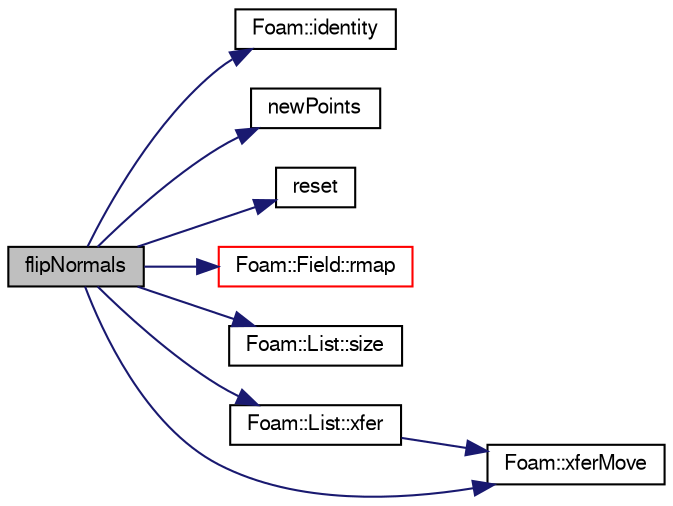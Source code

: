 digraph "flipNormals"
{
  bgcolor="transparent";
  edge [fontname="FreeSans",fontsize="10",labelfontname="FreeSans",labelfontsize="10"];
  node [fontname="FreeSans",fontsize="10",shape=record];
  rankdir="LR";
  Node1 [label="flipNormals",height=0.2,width=0.4,color="black", fillcolor="grey75", style="filled" fontcolor="black"];
  Node1 -> Node2 [color="midnightblue",fontsize="10",style="solid",fontname="FreeSans"];
  Node2 [label="Foam::identity",height=0.2,width=0.4,color="black",URL="$a10237.html#a36af96cb841435845fffb4fe69208490",tooltip="Create identity map (map[i] == i) of given length. "];
  Node1 -> Node3 [color="midnightblue",fontsize="10",style="solid",fontname="FreeSans"];
  Node3 [label="newPoints",height=0.2,width=0.4,color="black",URL="$a03877.html#a0255157da5c6e351ac2f91500e564bc6"];
  Node1 -> Node4 [color="midnightblue",fontsize="10",style="solid",fontname="FreeSans"];
  Node4 [label="reset",height=0.2,width=0.4,color="black",URL="$a04077.html#a1383acf87f03989d9a655a415d499403"];
  Node1 -> Node5 [color="midnightblue",fontsize="10",style="solid",fontname="FreeSans"];
  Node5 [label="Foam::Field::rmap",height=0.2,width=0.4,color="red",URL="$a00733.html#ae5cdfcd538daa5fa35fc0c2d7969c1eb",tooltip="1 to 1 reverse-map from the given field "];
  Node1 -> Node6 [color="midnightblue",fontsize="10",style="solid",fontname="FreeSans"];
  Node6 [label="Foam::List::size",height=0.2,width=0.4,color="black",URL="$a01325.html#a8a5f6fa29bd4b500caf186f60245b384",tooltip="Override size to be inconsistent with allocated storage. "];
  Node1 -> Node7 [color="midnightblue",fontsize="10",style="solid",fontname="FreeSans"];
  Node7 [label="Foam::List::xfer",height=0.2,width=0.4,color="black",URL="$a01325.html#a48f43ee271fb2edb0fb241b72af0e59c",tooltip="Transfer contents to the Xfer container. "];
  Node7 -> Node8 [color="midnightblue",fontsize="10",style="solid",fontname="FreeSans"];
  Node8 [label="Foam::xferMove",height=0.2,width=0.4,color="black",URL="$a10237.html#ae3ad39ee5ad896e6d3c0f137ecd12abb"];
  Node1 -> Node8 [color="midnightblue",fontsize="10",style="solid",fontname="FreeSans"];
}
